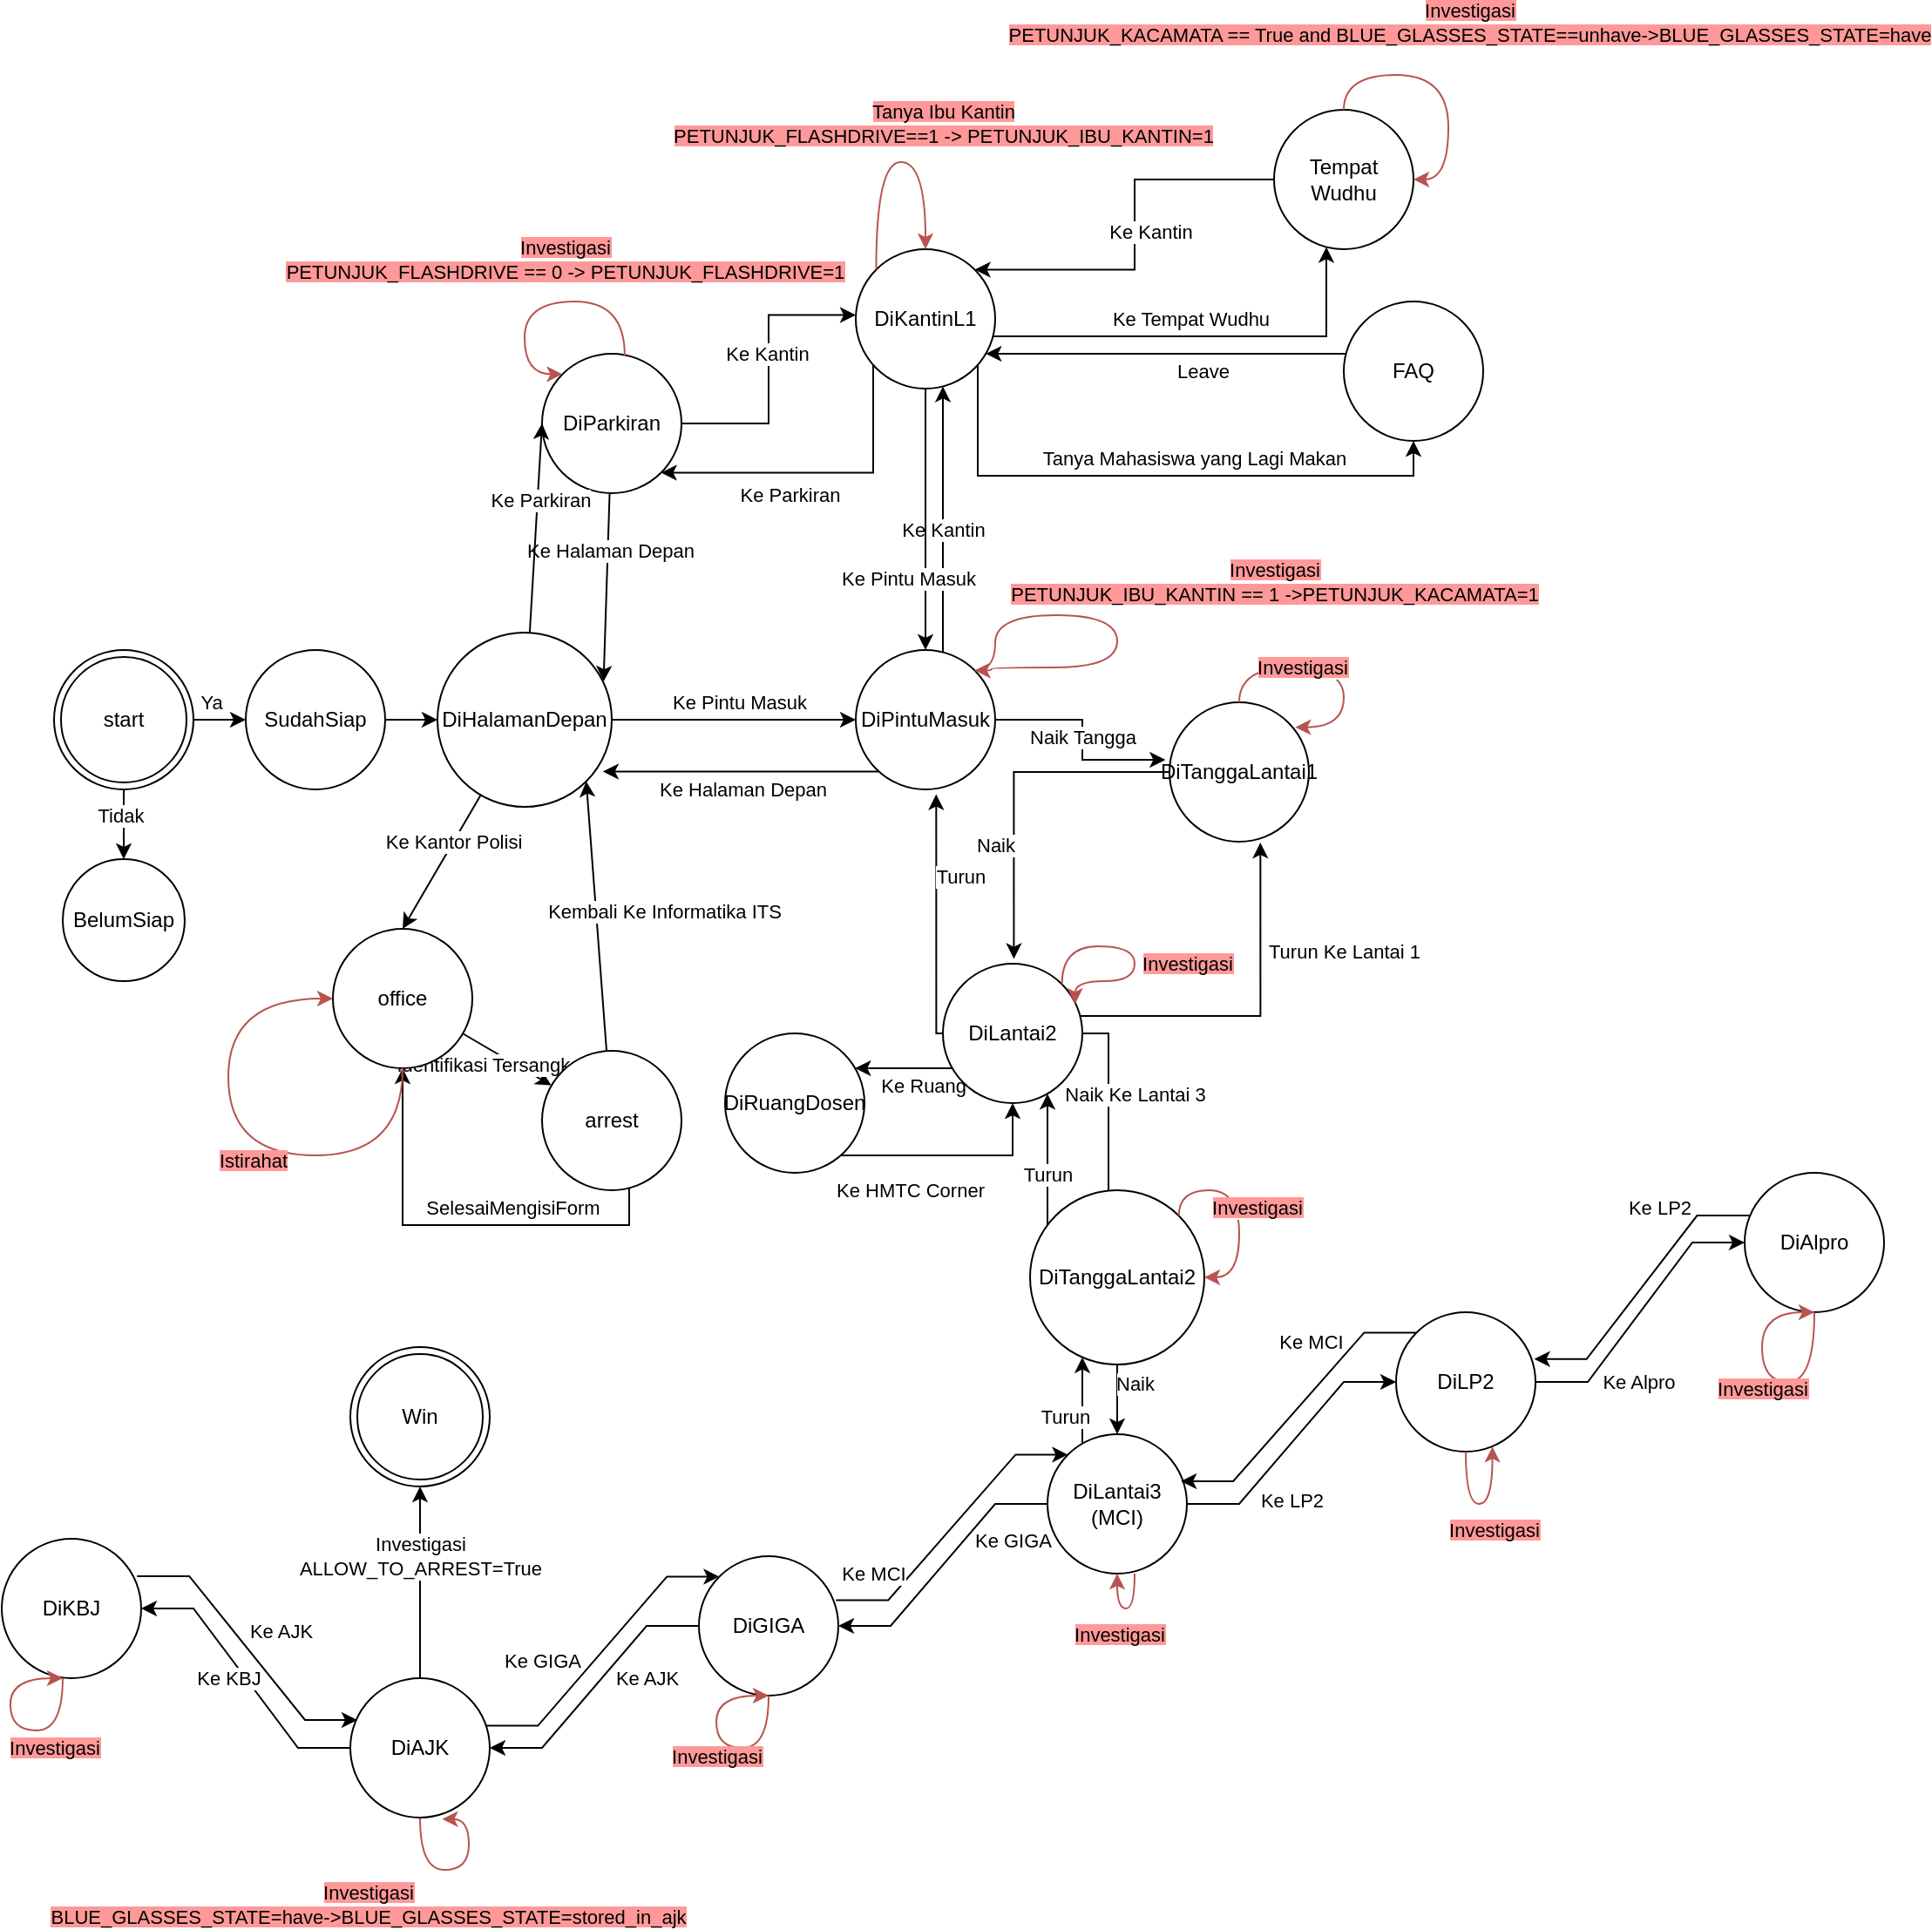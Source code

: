 <mxfile version="21.1.4" type="github">
  <diagram name="Page-1" id="a4VfMDKpxINX2sIHpQXR">
    <mxGraphModel dx="1967" dy="2180" grid="1" gridSize="10" guides="1" tooltips="1" connect="1" arrows="1" fold="1" page="1" pageScale="1" pageWidth="850" pageHeight="1100" math="0" shadow="0">
      <root>
        <mxCell id="0" />
        <mxCell id="1" parent="0" />
        <mxCell id="wOhKXllFgkgMSMnQ2QyS-3" style="edgeStyle=orthogonalEdgeStyle;rounded=0;orthogonalLoop=1;jettySize=auto;html=1;entryX=0;entryY=0.5;entryDx=0;entryDy=0;" parent="1" source="wOhKXllFgkgMSMnQ2QyS-1" target="wOhKXllFgkgMSMnQ2QyS-2" edge="1">
          <mxGeometry relative="1" as="geometry" />
        </mxCell>
        <mxCell id="wOhKXllFgkgMSMnQ2QyS-4" value="Ya" style="edgeLabel;html=1;align=center;verticalAlign=middle;resizable=0;points=[];" parent="wOhKXllFgkgMSMnQ2QyS-3" vertex="1" connectable="0">
          <mxGeometry x="0.23" y="1" relative="1" as="geometry">
            <mxPoint x="-1" y="-9" as="offset" />
          </mxGeometry>
        </mxCell>
        <mxCell id="wOhKXllFgkgMSMnQ2QyS-6" style="rounded=0;orthogonalLoop=1;jettySize=auto;html=1;" parent="1" source="wOhKXllFgkgMSMnQ2QyS-1" target="wOhKXllFgkgMSMnQ2QyS-8" edge="1">
          <mxGeometry relative="1" as="geometry">
            <mxPoint x="150" y="420" as="targetPoint" />
          </mxGeometry>
        </mxCell>
        <mxCell id="wOhKXllFgkgMSMnQ2QyS-7" value="Tidak" style="edgeLabel;html=1;align=center;verticalAlign=middle;resizable=0;points=[];" parent="wOhKXllFgkgMSMnQ2QyS-6" vertex="1" connectable="0">
          <mxGeometry x="-0.264" y="-2" relative="1" as="geometry">
            <mxPoint as="offset" />
          </mxGeometry>
        </mxCell>
        <mxCell id="wOhKXllFgkgMSMnQ2QyS-1" value="start" style="ellipse;shape=doubleEllipse;html=1;dashed=0;whiteSpace=wrap;aspect=fixed;" parent="1" vertex="1">
          <mxGeometry x="40" y="220" width="80" height="80" as="geometry" />
        </mxCell>
        <mxCell id="ifHIusebaDyqtSIKKYJp-2" style="rounded=0;orthogonalLoop=1;jettySize=auto;html=1;entryX=0;entryY=0.5;entryDx=0;entryDy=0;elbow=vertical;" parent="1" source="wOhKXllFgkgMSMnQ2QyS-2" target="ifHIusebaDyqtSIKKYJp-1" edge="1">
          <mxGeometry relative="1" as="geometry" />
        </mxCell>
        <mxCell id="wOhKXllFgkgMSMnQ2QyS-2" value="SudahSiap" style="shape=ellipse;html=1;dashed=0;whiteSpace=wrap;aspect=fixed;perimeter=ellipsePerimeter;" parent="1" vertex="1">
          <mxGeometry x="150" y="220" width="80" height="80" as="geometry" />
        </mxCell>
        <mxCell id="wOhKXllFgkgMSMnQ2QyS-8" value="BelumSiap" style="shape=ellipse;html=1;dashed=0;whiteSpace=wrap;aspect=fixed;perimeter=ellipsePerimeter;" parent="1" vertex="1">
          <mxGeometry x="45" y="340" width="70" height="70" as="geometry" />
        </mxCell>
        <mxCell id="ifHIusebaDyqtSIKKYJp-21" style="edgeStyle=orthogonalEdgeStyle;rounded=0;orthogonalLoop=1;jettySize=auto;html=1;entryX=0;entryY=0.472;entryDx=0;entryDy=0;entryPerimeter=0;" parent="1" source="wOhKXllFgkgMSMnQ2QyS-9" target="ifHIusebaDyqtSIKKYJp-20" edge="1">
          <mxGeometry relative="1" as="geometry" />
        </mxCell>
        <mxCell id="ifHIusebaDyqtSIKKYJp-22" value="Ke Kantin" style="edgeLabel;html=1;align=center;verticalAlign=middle;resizable=0;points=[];" parent="ifHIusebaDyqtSIKKYJp-21" vertex="1" connectable="0">
          <mxGeometry x="0.408" y="1" relative="1" as="geometry">
            <mxPoint x="-3" y="23" as="offset" />
          </mxGeometry>
        </mxCell>
        <mxCell id="ifHIusebaDyqtSIKKYJp-23" style="rounded=0;orthogonalLoop=1;jettySize=auto;html=1;entryX=0.953;entryY=0.281;entryDx=0;entryDy=0;entryPerimeter=0;" parent="1" source="wOhKXllFgkgMSMnQ2QyS-9" target="ifHIusebaDyqtSIKKYJp-1" edge="1">
          <mxGeometry relative="1" as="geometry" />
        </mxCell>
        <mxCell id="ifHIusebaDyqtSIKKYJp-24" value="Ke Halaman Depan" style="edgeLabel;html=1;align=center;verticalAlign=middle;resizable=0;points=[];" parent="ifHIusebaDyqtSIKKYJp-23" vertex="1" connectable="0">
          <mxGeometry x="-0.39" y="1" relative="1" as="geometry">
            <mxPoint as="offset" />
          </mxGeometry>
        </mxCell>
        <mxCell id="wOhKXllFgkgMSMnQ2QyS-9" value="DiParkiran" style="shape=ellipse;html=1;dashed=0;whiteSpace=wrap;aspect=fixed;perimeter=ellipsePerimeter;" parent="1" vertex="1">
          <mxGeometry x="320" y="50" width="80" height="80" as="geometry" />
        </mxCell>
        <mxCell id="ifHIusebaDyqtSIKKYJp-3" style="rounded=0;orthogonalLoop=1;jettySize=auto;html=1;entryX=0;entryY=0.5;entryDx=0;entryDy=0;" parent="1" source="ifHIusebaDyqtSIKKYJp-1" target="wOhKXllFgkgMSMnQ2QyS-9" edge="1">
          <mxGeometry relative="1" as="geometry" />
        </mxCell>
        <mxCell id="ifHIusebaDyqtSIKKYJp-4" value="Ke Parkiran" style="edgeLabel;html=1;align=center;verticalAlign=middle;resizable=0;points=[];" parent="ifHIusebaDyqtSIKKYJp-3" vertex="1" connectable="0">
          <mxGeometry x="0.269" y="-1" relative="1" as="geometry">
            <mxPoint as="offset" />
          </mxGeometry>
        </mxCell>
        <mxCell id="ifHIusebaDyqtSIKKYJp-6" style="rounded=0;orthogonalLoop=1;jettySize=auto;html=1;entryX=0;entryY=0.5;entryDx=0;entryDy=0;" parent="1" source="ifHIusebaDyqtSIKKYJp-1" target="ifHIusebaDyqtSIKKYJp-5" edge="1">
          <mxGeometry relative="1" as="geometry">
            <mxPoint x="550" y="380" as="targetPoint" />
          </mxGeometry>
        </mxCell>
        <mxCell id="ifHIusebaDyqtSIKKYJp-7" value="Ke Pintu Masuk" style="edgeLabel;html=1;align=center;verticalAlign=middle;resizable=0;points=[];" parent="ifHIusebaDyqtSIKKYJp-6" vertex="1" connectable="0">
          <mxGeometry x="0.386" y="2" relative="1" as="geometry">
            <mxPoint x="-24" y="-8" as="offset" />
          </mxGeometry>
        </mxCell>
        <mxCell id="ifHIusebaDyqtSIKKYJp-9" style="rounded=0;orthogonalLoop=1;jettySize=auto;html=1;entryX=0.5;entryY=0;entryDx=0;entryDy=0;" parent="1" source="ifHIusebaDyqtSIKKYJp-1" target="ifHIusebaDyqtSIKKYJp-8" edge="1">
          <mxGeometry relative="1" as="geometry" />
        </mxCell>
        <mxCell id="ifHIusebaDyqtSIKKYJp-10" value="Ke Kantor Polisi" style="edgeLabel;html=1;align=center;verticalAlign=middle;resizable=0;points=[];" parent="ifHIusebaDyqtSIKKYJp-9" vertex="1" connectable="0">
          <mxGeometry x="-0.299" y="-1" relative="1" as="geometry">
            <mxPoint as="offset" />
          </mxGeometry>
        </mxCell>
        <mxCell id="ifHIusebaDyqtSIKKYJp-1" value="DiHalamanDepan" style="shape=ellipse;html=1;dashed=0;whiteSpace=wrap;aspect=fixed;perimeter=ellipsePerimeter;" parent="1" vertex="1">
          <mxGeometry x="260" y="210" width="100" height="100" as="geometry" />
        </mxCell>
        <mxCell id="ifHIusebaDyqtSIKKYJp-29" style="edgeStyle=orthogonalEdgeStyle;rounded=0;orthogonalLoop=1;jettySize=auto;html=1;" parent="1" source="ifHIusebaDyqtSIKKYJp-5" target="ifHIusebaDyqtSIKKYJp-20" edge="1">
          <mxGeometry relative="1" as="geometry">
            <Array as="points">
              <mxPoint x="550" y="140" />
              <mxPoint x="550" y="140" />
            </Array>
          </mxGeometry>
        </mxCell>
        <mxCell id="ifHIusebaDyqtSIKKYJp-30" value="Ke Kantin" style="edgeLabel;html=1;align=center;verticalAlign=middle;resizable=0;points=[];" parent="ifHIusebaDyqtSIKKYJp-29" vertex="1" connectable="0">
          <mxGeometry x="0.361" y="1" relative="1" as="geometry">
            <mxPoint x="1" y="33" as="offset" />
          </mxGeometry>
        </mxCell>
        <mxCell id="ifHIusebaDyqtSIKKYJp-32" style="edgeStyle=orthogonalEdgeStyle;rounded=0;orthogonalLoop=1;jettySize=auto;html=1;entryX=-0.029;entryY=0.413;entryDx=0;entryDy=0;entryPerimeter=0;" parent="1" source="ifHIusebaDyqtSIKKYJp-5" target="ifHIusebaDyqtSIKKYJp-31" edge="1">
          <mxGeometry relative="1" as="geometry" />
        </mxCell>
        <mxCell id="ifHIusebaDyqtSIKKYJp-33" value="Naik Tangga" style="edgeLabel;html=1;align=center;verticalAlign=middle;resizable=0;points=[];" parent="ifHIusebaDyqtSIKKYJp-32" vertex="1" connectable="0">
          <mxGeometry x="0.391" y="-2" relative="1" as="geometry">
            <mxPoint x="-11" y="-15" as="offset" />
          </mxGeometry>
        </mxCell>
        <mxCell id="ifHIusebaDyqtSIKKYJp-34" style="edgeStyle=orthogonalEdgeStyle;rounded=0;orthogonalLoop=1;jettySize=auto;html=1;entryX=0.949;entryY=0.797;entryDx=0;entryDy=0;entryPerimeter=0;" parent="1" source="ifHIusebaDyqtSIKKYJp-5" target="ifHIusebaDyqtSIKKYJp-1" edge="1">
          <mxGeometry relative="1" as="geometry">
            <Array as="points">
              <mxPoint x="500" y="290" />
              <mxPoint x="500" y="290" />
            </Array>
          </mxGeometry>
        </mxCell>
        <mxCell id="ifHIusebaDyqtSIKKYJp-35" value="Ke Halaman Depan" style="edgeLabel;html=1;align=center;verticalAlign=middle;resizable=0;points=[];" parent="ifHIusebaDyqtSIKKYJp-34" vertex="1" connectable="0">
          <mxGeometry x="0.143" y="-3" relative="1" as="geometry">
            <mxPoint x="12" y="13" as="offset" />
          </mxGeometry>
        </mxCell>
        <mxCell id="ifHIusebaDyqtSIKKYJp-5" value="DiPintuMasuk" style="shape=ellipse;html=1;dashed=0;whiteSpace=wrap;aspect=fixed;perimeter=ellipsePerimeter;" parent="1" vertex="1">
          <mxGeometry x="500" y="220" width="80" height="80" as="geometry" />
        </mxCell>
        <mxCell id="ifHIusebaDyqtSIKKYJp-12" style="rounded=0;orthogonalLoop=1;jettySize=auto;html=1;" parent="1" source="ifHIusebaDyqtSIKKYJp-8" target="ifHIusebaDyqtSIKKYJp-11" edge="1">
          <mxGeometry relative="1" as="geometry" />
        </mxCell>
        <mxCell id="ifHIusebaDyqtSIKKYJp-13" value="Identifikasi Tersangka" style="edgeLabel;html=1;align=center;verticalAlign=middle;resizable=0;points=[];" parent="ifHIusebaDyqtSIKKYJp-12" vertex="1" connectable="0">
          <mxGeometry x="0.281" y="1" relative="1" as="geometry">
            <mxPoint x="-19" as="offset" />
          </mxGeometry>
        </mxCell>
        <mxCell id="ifHIusebaDyqtSIKKYJp-8" value="office" style="shape=ellipse;html=1;dashed=0;whiteSpace=wrap;aspect=fixed;perimeter=ellipsePerimeter;" parent="1" vertex="1">
          <mxGeometry x="200" y="380" width="80" height="80" as="geometry" />
        </mxCell>
        <mxCell id="ifHIusebaDyqtSIKKYJp-14" style="rounded=0;orthogonalLoop=1;jettySize=auto;html=1;entryX=1;entryY=1;entryDx=0;entryDy=0;" parent="1" source="ifHIusebaDyqtSIKKYJp-11" target="ifHIusebaDyqtSIKKYJp-1" edge="1">
          <mxGeometry relative="1" as="geometry" />
        </mxCell>
        <mxCell id="ifHIusebaDyqtSIKKYJp-15" value="Kembali Ke Informatika ITS" style="edgeLabel;html=1;align=center;verticalAlign=middle;resizable=0;points=[];" parent="ifHIusebaDyqtSIKKYJp-14" vertex="1" connectable="0">
          <mxGeometry x="0.243" y="-2" relative="1" as="geometry">
            <mxPoint x="38" y="16" as="offset" />
          </mxGeometry>
        </mxCell>
        <mxCell id="ifHIusebaDyqtSIKKYJp-18" style="edgeStyle=orthogonalEdgeStyle;rounded=0;orthogonalLoop=1;jettySize=auto;html=1;" parent="1" source="ifHIusebaDyqtSIKKYJp-11" target="ifHIusebaDyqtSIKKYJp-8" edge="1">
          <mxGeometry relative="1" as="geometry">
            <Array as="points">
              <mxPoint x="370" y="550" />
              <mxPoint x="240" y="550" />
            </Array>
          </mxGeometry>
        </mxCell>
        <mxCell id="ifHIusebaDyqtSIKKYJp-19" value="SelesaiMengisiForm" style="edgeLabel;html=1;align=center;verticalAlign=middle;resizable=0;points=[];" parent="ifHIusebaDyqtSIKKYJp-18" vertex="1" connectable="0">
          <mxGeometry x="0.025" y="-1" relative="1" as="geometry">
            <mxPoint x="35" y="-9" as="offset" />
          </mxGeometry>
        </mxCell>
        <mxCell id="ifHIusebaDyqtSIKKYJp-11" value="arrest" style="shape=ellipse;html=1;dashed=0;whiteSpace=wrap;aspect=fixed;perimeter=ellipsePerimeter;" parent="1" vertex="1">
          <mxGeometry x="320" y="450" width="80" height="80" as="geometry" />
        </mxCell>
        <mxCell id="ifHIusebaDyqtSIKKYJp-16" style="edgeStyle=orthogonalEdgeStyle;rounded=0;orthogonalLoop=1;jettySize=auto;html=1;curved=1;fillColor=#f8cecc;strokeColor=#b85450;" parent="1" source="ifHIusebaDyqtSIKKYJp-8" target="ifHIusebaDyqtSIKKYJp-8" edge="1">
          <mxGeometry relative="1" as="geometry">
            <Array as="points">
              <mxPoint x="240" y="510" />
              <mxPoint x="140" y="510" />
              <mxPoint x="140" y="420" />
            </Array>
          </mxGeometry>
        </mxCell>
        <mxCell id="ifHIusebaDyqtSIKKYJp-17" value="&lt;span style=&quot;background-color: rgb(255, 153, 153);&quot;&gt;Istirahat&lt;/span&gt;" style="edgeLabel;html=1;align=center;verticalAlign=middle;resizable=0;points=[];" parent="ifHIusebaDyqtSIKKYJp-16" vertex="1" connectable="0">
          <mxGeometry x="-0.095" y="3" relative="1" as="geometry">
            <mxPoint as="offset" />
          </mxGeometry>
        </mxCell>
        <mxCell id="ifHIusebaDyqtSIKKYJp-56" style="edgeStyle=orthogonalEdgeStyle;rounded=0;orthogonalLoop=1;jettySize=auto;html=1;startArrow=classic;startFill=1;endArrow=none;endFill=0;" parent="1" source="ifHIusebaDyqtSIKKYJp-20" target="ifHIusebaDyqtSIKKYJp-55" edge="1">
          <mxGeometry relative="1" as="geometry">
            <Array as="points">
              <mxPoint x="670" y="50" />
              <mxPoint x="670" y="50" />
            </Array>
          </mxGeometry>
        </mxCell>
        <mxCell id="ifHIusebaDyqtSIKKYJp-57" value="Leave" style="edgeLabel;html=1;align=center;verticalAlign=middle;resizable=0;points=[];" parent="ifHIusebaDyqtSIKKYJp-56" vertex="1" connectable="0">
          <mxGeometry x="0.793" y="1" relative="1" as="geometry">
            <mxPoint x="-61" y="11" as="offset" />
          </mxGeometry>
        </mxCell>
        <mxCell id="ifHIusebaDyqtSIKKYJp-59" style="edgeStyle=orthogonalEdgeStyle;rounded=0;orthogonalLoop=1;jettySize=auto;html=1;" parent="1" source="ifHIusebaDyqtSIKKYJp-20" target="ifHIusebaDyqtSIKKYJp-58" edge="1">
          <mxGeometry relative="1" as="geometry">
            <Array as="points">
              <mxPoint x="770" y="40" />
            </Array>
          </mxGeometry>
        </mxCell>
        <mxCell id="ifHIusebaDyqtSIKKYJp-60" value="Ke Tempat Wudhu" style="edgeLabel;html=1;align=center;verticalAlign=middle;resizable=0;points=[];" parent="ifHIusebaDyqtSIKKYJp-59" vertex="1" connectable="0">
          <mxGeometry x="0.281" relative="1" as="geometry">
            <mxPoint x="-42" y="-10" as="offset" />
          </mxGeometry>
        </mxCell>
        <mxCell id="ifHIusebaDyqtSIKKYJp-61" style="edgeStyle=orthogonalEdgeStyle;rounded=0;orthogonalLoop=1;jettySize=auto;html=1;entryX=1;entryY=1;entryDx=0;entryDy=0;" parent="1" source="ifHIusebaDyqtSIKKYJp-20" target="wOhKXllFgkgMSMnQ2QyS-9" edge="1">
          <mxGeometry relative="1" as="geometry">
            <Array as="points">
              <mxPoint x="510" y="118" />
            </Array>
          </mxGeometry>
        </mxCell>
        <mxCell id="ifHIusebaDyqtSIKKYJp-62" value="Ke Parkiran" style="edgeLabel;html=1;align=center;verticalAlign=middle;resizable=0;points=[];" parent="ifHIusebaDyqtSIKKYJp-61" vertex="1" connectable="0">
          <mxGeometry x="0.472" y="2" relative="1" as="geometry">
            <mxPoint x="25" y="10" as="offset" />
          </mxGeometry>
        </mxCell>
        <mxCell id="ifHIusebaDyqtSIKKYJp-63" style="edgeStyle=orthogonalEdgeStyle;rounded=0;orthogonalLoop=1;jettySize=auto;html=1;" parent="1" source="ifHIusebaDyqtSIKKYJp-20" target="ifHIusebaDyqtSIKKYJp-5" edge="1">
          <mxGeometry relative="1" as="geometry">
            <Array as="points">
              <mxPoint x="540" y="180" />
              <mxPoint x="540" y="180" />
            </Array>
          </mxGeometry>
        </mxCell>
        <mxCell id="ifHIusebaDyqtSIKKYJp-64" value="Ke Pintu Masuk" style="edgeLabel;html=1;align=center;verticalAlign=middle;resizable=0;points=[];" parent="ifHIusebaDyqtSIKKYJp-63" vertex="1" connectable="0">
          <mxGeometry x="0.783" y="-2" relative="1" as="geometry">
            <mxPoint x="-8" y="-25" as="offset" />
          </mxGeometry>
        </mxCell>
        <mxCell id="ifHIusebaDyqtSIKKYJp-20" value="DiKantinL1" style="shape=ellipse;html=1;dashed=0;whiteSpace=wrap;aspect=fixed;perimeter=ellipsePerimeter;" parent="1" vertex="1">
          <mxGeometry x="500" y="-10" width="80" height="80" as="geometry" />
        </mxCell>
        <mxCell id="ifHIusebaDyqtSIKKYJp-25" style="edgeStyle=orthogonalEdgeStyle;rounded=0;orthogonalLoop=1;jettySize=auto;html=1;exitX=0.593;exitY=0.011;exitDx=0;exitDy=0;exitPerimeter=0;fillColor=#f8cecc;strokeColor=#b85450;curved=1;entryX=0;entryY=0;entryDx=0;entryDy=0;" parent="1" source="wOhKXllFgkgMSMnQ2QyS-9" edge="1" target="wOhKXllFgkgMSMnQ2QyS-9">
          <mxGeometry relative="1" as="geometry">
            <mxPoint x="510" y="-80" as="targetPoint" />
            <Array as="points">
              <mxPoint x="367" y="20" />
              <mxPoint x="310" y="20" />
              <mxPoint x="310" y="62" />
            </Array>
          </mxGeometry>
        </mxCell>
        <mxCell id="ifHIusebaDyqtSIKKYJp-26" value="&lt;span style=&quot;background-color: rgb(255, 153, 153);&quot;&gt;Investigasi&lt;br&gt;PETUNJUK_FLASHDRIVE == 0 -&amp;gt; PETUNJUK_FLASHDRIVE=1&lt;/span&gt;" style="edgeLabel;html=1;align=center;verticalAlign=middle;resizable=0;points=[];" parent="ifHIusebaDyqtSIKKYJp-25" vertex="1" connectable="0">
          <mxGeometry x="-0.128" y="-2" relative="1" as="geometry">
            <mxPoint y="-22" as="offset" />
          </mxGeometry>
        </mxCell>
        <mxCell id="ifHIusebaDyqtSIKKYJp-27" style="edgeStyle=orthogonalEdgeStyle;rounded=0;orthogonalLoop=1;jettySize=auto;html=1;curved=1;fillColor=#f8cecc;strokeColor=#b85450;exitX=1;exitY=0;exitDx=0;exitDy=0;entryX=1;entryY=0;entryDx=0;entryDy=0;" parent="1" source="ifHIusebaDyqtSIKKYJp-5" target="ifHIusebaDyqtSIKKYJp-5" edge="1">
          <mxGeometry relative="1" as="geometry">
            <Array as="points">
              <mxPoint x="580" y="232" />
              <mxPoint x="580" y="200" />
              <mxPoint x="650" y="200" />
              <mxPoint x="650" y="230" />
              <mxPoint x="578" y="230" />
              <mxPoint x="578" y="232" />
            </Array>
            <mxPoint x="578" y="232" as="sourcePoint" />
            <mxPoint x="690" y="240" as="targetPoint" />
          </mxGeometry>
        </mxCell>
        <mxCell id="ifHIusebaDyqtSIKKYJp-28" value="&lt;span style=&quot;background-color: rgb(255, 153, 153);&quot;&gt;Investigasi&lt;br&gt;PETUNJUK_IBU_KANTIN == 1 -&amp;gt;PETUNJUK_KACAMATA=1&lt;/span&gt;" style="edgeLabel;html=1;align=center;verticalAlign=middle;resizable=0;points=[];" parent="ifHIusebaDyqtSIKKYJp-27" vertex="1" connectable="0">
          <mxGeometry x="0.021" relative="1" as="geometry">
            <mxPoint x="90" y="-22" as="offset" />
          </mxGeometry>
        </mxCell>
        <mxCell id="ifHIusebaDyqtSIKKYJp-39" style="edgeStyle=orthogonalEdgeStyle;rounded=0;orthogonalLoop=1;jettySize=auto;html=1;entryX=0.509;entryY=-0.034;entryDx=0;entryDy=0;entryPerimeter=0;" parent="1" source="ifHIusebaDyqtSIKKYJp-31" target="ifHIusebaDyqtSIKKYJp-38" edge="1">
          <mxGeometry relative="1" as="geometry" />
        </mxCell>
        <mxCell id="ifHIusebaDyqtSIKKYJp-40" value="Naik" style="edgeLabel;html=1;align=center;verticalAlign=middle;resizable=0;points=[];" parent="ifHIusebaDyqtSIKKYJp-39" vertex="1" connectable="0">
          <mxGeometry x="0.448" relative="1" as="geometry">
            <mxPoint x="-11" y="-11" as="offset" />
          </mxGeometry>
        </mxCell>
        <mxCell id="ifHIusebaDyqtSIKKYJp-31" value="DiTanggaLantai1" style="shape=ellipse;html=1;dashed=0;whiteSpace=wrap;aspect=fixed;perimeter=ellipsePerimeter;" parent="1" vertex="1">
          <mxGeometry x="680" y="250" width="80" height="80" as="geometry" />
        </mxCell>
        <mxCell id="ifHIusebaDyqtSIKKYJp-36" style="edgeStyle=orthogonalEdgeStyle;rounded=0;orthogonalLoop=1;jettySize=auto;html=1;entryX=0.902;entryY=0.179;entryDx=0;entryDy=0;entryPerimeter=0;fillColor=#f8cecc;strokeColor=#b85450;curved=1;" parent="1" source="ifHIusebaDyqtSIKKYJp-31" target="ifHIusebaDyqtSIKKYJp-31" edge="1">
          <mxGeometry relative="1" as="geometry">
            <Array as="points">
              <mxPoint x="720" y="230" />
              <mxPoint x="780" y="230" />
              <mxPoint x="780" y="264" />
            </Array>
          </mxGeometry>
        </mxCell>
        <mxCell id="ifHIusebaDyqtSIKKYJp-37" value="&lt;span style=&quot;background-color: rgb(255, 153, 153);&quot;&gt;Investigasi&lt;/span&gt;" style="edgeLabel;html=1;align=center;verticalAlign=middle;resizable=0;points=[];" parent="ifHIusebaDyqtSIKKYJp-36" vertex="1" connectable="0">
          <mxGeometry x="-0.216" relative="1" as="geometry">
            <mxPoint as="offset" />
          </mxGeometry>
        </mxCell>
        <mxCell id="ifHIusebaDyqtSIKKYJp-41" style="edgeStyle=orthogonalEdgeStyle;rounded=0;orthogonalLoop=1;jettySize=auto;html=1;entryX=0.577;entryY=1.035;entryDx=0;entryDy=0;entryPerimeter=0;" parent="1" source="ifHIusebaDyqtSIKKYJp-38" target="ifHIusebaDyqtSIKKYJp-5" edge="1">
          <mxGeometry relative="1" as="geometry">
            <Array as="points">
              <mxPoint x="546" y="440" />
            </Array>
          </mxGeometry>
        </mxCell>
        <mxCell id="ifHIusebaDyqtSIKKYJp-42" value="Turun" style="edgeLabel;html=1;align=center;verticalAlign=middle;resizable=0;points=[];" parent="ifHIusebaDyqtSIKKYJp-41" vertex="1" connectable="0">
          <mxGeometry x="0.582" relative="1" as="geometry">
            <mxPoint x="14" y="17" as="offset" />
          </mxGeometry>
        </mxCell>
        <mxCell id="ifHIusebaDyqtSIKKYJp-45" style="edgeStyle=orthogonalEdgeStyle;rounded=0;orthogonalLoop=1;jettySize=auto;html=1;entryX=0.652;entryY=1.007;entryDx=0;entryDy=0;entryPerimeter=0;" parent="1" source="ifHIusebaDyqtSIKKYJp-38" target="ifHIusebaDyqtSIKKYJp-31" edge="1">
          <mxGeometry relative="1" as="geometry">
            <Array as="points">
              <mxPoint x="730" y="430" />
              <mxPoint x="730" y="430" />
            </Array>
          </mxGeometry>
        </mxCell>
        <mxCell id="ifHIusebaDyqtSIKKYJp-46" value="Turun Ke Lantai 1" style="edgeLabel;html=1;align=center;verticalAlign=middle;resizable=0;points=[];" parent="ifHIusebaDyqtSIKKYJp-45" vertex="1" connectable="0">
          <mxGeometry x="0.383" y="-1" relative="1" as="geometry">
            <mxPoint x="47" as="offset" />
          </mxGeometry>
        </mxCell>
        <mxCell id="ifHIusebaDyqtSIKKYJp-48" style="edgeStyle=orthogonalEdgeStyle;rounded=0;orthogonalLoop=1;jettySize=auto;html=1;entryX=0.443;entryY=0.007;entryDx=0;entryDy=0;entryPerimeter=0;" parent="1" source="ifHIusebaDyqtSIKKYJp-38" target="ifHIusebaDyqtSIKKYJp-47" edge="1">
          <mxGeometry relative="1" as="geometry">
            <Array as="points">
              <mxPoint x="645" y="440" />
              <mxPoint x="645" y="535" />
            </Array>
          </mxGeometry>
        </mxCell>
        <mxCell id="ifHIusebaDyqtSIKKYJp-49" value="Naik Ke Lantai 3" style="edgeLabel;html=1;align=center;verticalAlign=middle;resizable=0;points=[];" parent="ifHIusebaDyqtSIKKYJp-48" vertex="1" connectable="0">
          <mxGeometry x="0.418" y="-1" relative="1" as="geometry">
            <mxPoint x="16" y="-32" as="offset" />
          </mxGeometry>
        </mxCell>
        <mxCell id="ifHIusebaDyqtSIKKYJp-51" style="edgeStyle=orthogonalEdgeStyle;rounded=0;orthogonalLoop=1;jettySize=auto;html=1;" parent="1" source="ifHIusebaDyqtSIKKYJp-38" target="ifHIusebaDyqtSIKKYJp-50" edge="1">
          <mxGeometry relative="1" as="geometry">
            <Array as="points">
              <mxPoint x="540" y="460" />
              <mxPoint x="540" y="460" />
            </Array>
            <mxPoint x="660" y="470" as="sourcePoint" />
          </mxGeometry>
        </mxCell>
        <mxCell id="ifHIusebaDyqtSIKKYJp-52" value="Ke Ruang Dosen" style="edgeLabel;html=1;align=center;verticalAlign=middle;resizable=0;points=[];" parent="ifHIusebaDyqtSIKKYJp-51" vertex="1" connectable="0">
          <mxGeometry x="-0.231" y="1" relative="1" as="geometry">
            <mxPoint x="22" y="9" as="offset" />
          </mxGeometry>
        </mxCell>
        <mxCell id="ifHIusebaDyqtSIKKYJp-38" value="DiLantai2" style="shape=ellipse;html=1;dashed=0;whiteSpace=wrap;aspect=fixed;perimeter=ellipsePerimeter;" parent="1" vertex="1">
          <mxGeometry x="550" y="400" width="80" height="80" as="geometry" />
        </mxCell>
        <mxCell id="ifHIusebaDyqtSIKKYJp-43" style="edgeStyle=orthogonalEdgeStyle;rounded=0;orthogonalLoop=1;jettySize=auto;html=1;fillColor=#f8cecc;strokeColor=#b85450;curved=1;exitX=1;exitY=0;exitDx=0;exitDy=0;entryX=0.948;entryY=0.289;entryDx=0;entryDy=0;entryPerimeter=0;" parent="1" source="ifHIusebaDyqtSIKKYJp-38" target="ifHIusebaDyqtSIKKYJp-38" edge="1">
          <mxGeometry relative="1" as="geometry">
            <Array as="points">
              <mxPoint x="618" y="390" />
              <mxPoint x="660" y="390" />
              <mxPoint x="660" y="410" />
              <mxPoint x="626" y="410" />
            </Array>
          </mxGeometry>
        </mxCell>
        <mxCell id="ifHIusebaDyqtSIKKYJp-44" value="&lt;span style=&quot;background-color: rgb(255, 153, 153);&quot;&gt;Investigasi&lt;/span&gt;" style="edgeLabel;html=1;align=center;verticalAlign=middle;resizable=0;points=[];" parent="ifHIusebaDyqtSIKKYJp-43" vertex="1" connectable="0">
          <mxGeometry x="-0.173" y="2" relative="1" as="geometry">
            <mxPoint x="39" y="12" as="offset" />
          </mxGeometry>
        </mxCell>
        <mxCell id="ifHIusebaDyqtSIKKYJp-73" style="edgeStyle=orthogonalEdgeStyle;rounded=0;orthogonalLoop=1;jettySize=auto;html=1;" parent="1" source="ifHIusebaDyqtSIKKYJp-47" target="ifHIusebaDyqtSIKKYJp-72" edge="1">
          <mxGeometry relative="1" as="geometry" />
        </mxCell>
        <mxCell id="ifHIusebaDyqtSIKKYJp-74" value="Naik" style="edgeLabel;html=1;align=center;verticalAlign=middle;resizable=0;points=[];" parent="ifHIusebaDyqtSIKKYJp-73" vertex="1" connectable="0">
          <mxGeometry x="0.013" relative="1" as="geometry">
            <mxPoint x="10" y="-10" as="offset" />
          </mxGeometry>
        </mxCell>
        <mxCell id="ifHIusebaDyqtSIKKYJp-75" style="edgeStyle=orthogonalEdgeStyle;rounded=0;orthogonalLoop=1;jettySize=auto;html=1;" parent="1" source="ifHIusebaDyqtSIKKYJp-47" target="ifHIusebaDyqtSIKKYJp-38" edge="1">
          <mxGeometry relative="1" as="geometry">
            <Array as="points">
              <mxPoint x="610" y="510" />
              <mxPoint x="610" y="510" />
            </Array>
          </mxGeometry>
        </mxCell>
        <mxCell id="ifHIusebaDyqtSIKKYJp-76" value="Turun" style="edgeLabel;html=1;align=center;verticalAlign=middle;resizable=0;points=[];" parent="ifHIusebaDyqtSIKKYJp-75" vertex="1" connectable="0">
          <mxGeometry x="0.529" y="-1" relative="1" as="geometry">
            <mxPoint x="-1" y="28" as="offset" />
          </mxGeometry>
        </mxCell>
        <mxCell id="ifHIusebaDyqtSIKKYJp-47" value="DiTanggaLantai2" style="shape=ellipse;html=1;dashed=0;whiteSpace=wrap;aspect=fixed;perimeter=ellipsePerimeter;" parent="1" vertex="1">
          <mxGeometry x="600" y="530" width="100" height="100" as="geometry" />
        </mxCell>
        <mxCell id="ifHIusebaDyqtSIKKYJp-109" value="Ke HMTC Corner" style="edgeStyle=orthogonalEdgeStyle;rounded=0;orthogonalLoop=1;jettySize=auto;html=1;" parent="1" source="ifHIusebaDyqtSIKKYJp-50" target="ifHIusebaDyqtSIKKYJp-38" edge="1">
          <mxGeometry x="-0.383" y="-20" relative="1" as="geometry">
            <Array as="points">
              <mxPoint x="590" y="510" />
            </Array>
            <mxPoint as="offset" />
          </mxGeometry>
        </mxCell>
        <mxCell id="ifHIusebaDyqtSIKKYJp-50" value="DiRuangDosen" style="shape=ellipse;html=1;dashed=0;whiteSpace=wrap;aspect=fixed;perimeter=ellipsePerimeter;" parent="1" vertex="1">
          <mxGeometry x="425" y="440" width="80" height="80" as="geometry" />
        </mxCell>
        <mxCell id="ifHIusebaDyqtSIKKYJp-53" style="edgeStyle=orthogonalEdgeStyle;rounded=0;orthogonalLoop=1;jettySize=auto;html=1;fillColor=#f8cecc;strokeColor=#b85450;curved=1;exitX=0;exitY=0;exitDx=0;exitDy=0;entryX=0.5;entryY=0;entryDx=0;entryDy=0;" parent="1" source="ifHIusebaDyqtSIKKYJp-20" target="ifHIusebaDyqtSIKKYJp-20" edge="1">
          <mxGeometry relative="1" as="geometry">
            <Array as="points">
              <mxPoint x="512" y="-60" />
              <mxPoint x="540" y="-60" />
            </Array>
          </mxGeometry>
        </mxCell>
        <mxCell id="ifHIusebaDyqtSIKKYJp-54" value="&lt;span style=&quot;background-color: rgb(255, 153, 153);&quot;&gt;Tanya Ibu Kantin&lt;br&gt;PETUNJUK_FLASHDRIVE==1 -&amp;gt; PETUNJUK_IBU_KANTIN=1&lt;/span&gt;" style="edgeLabel;html=1;align=center;verticalAlign=middle;resizable=0;points=[];" parent="ifHIusebaDyqtSIKKYJp-53" vertex="1" connectable="0">
          <mxGeometry x="0.265" y="-1" relative="1" as="geometry">
            <mxPoint x="11" y="-23" as="offset" />
          </mxGeometry>
        </mxCell>
        <mxCell id="ifHIusebaDyqtSIKKYJp-65" style="edgeStyle=orthogonalEdgeStyle;rounded=0;orthogonalLoop=1;jettySize=auto;html=1;startArrow=classic;startFill=1;endArrow=none;endFill=0;" parent="1" source="ifHIusebaDyqtSIKKYJp-55" target="ifHIusebaDyqtSIKKYJp-20" edge="1">
          <mxGeometry relative="1" as="geometry">
            <Array as="points">
              <mxPoint x="820" y="120" />
              <mxPoint x="570" y="120" />
            </Array>
          </mxGeometry>
        </mxCell>
        <mxCell id="ifHIusebaDyqtSIKKYJp-66" value="Tanya Mahasiswa yang Lagi Makan" style="edgeLabel;html=1;align=center;verticalAlign=middle;resizable=0;points=[];" parent="ifHIusebaDyqtSIKKYJp-65" vertex="1" connectable="0">
          <mxGeometry x="-0.242" relative="1" as="geometry">
            <mxPoint x="-20" y="-10" as="offset" />
          </mxGeometry>
        </mxCell>
        <mxCell id="ifHIusebaDyqtSIKKYJp-55" value="FAQ" style="shape=ellipse;html=1;dashed=0;whiteSpace=wrap;aspect=fixed;perimeter=ellipsePerimeter;" parent="1" vertex="1">
          <mxGeometry x="780" y="20" width="80" height="80" as="geometry" />
        </mxCell>
        <mxCell id="ifHIusebaDyqtSIKKYJp-69" style="edgeStyle=orthogonalEdgeStyle;rounded=0;orthogonalLoop=1;jettySize=auto;html=1;entryX=1;entryY=0;entryDx=0;entryDy=0;" parent="1" source="ifHIusebaDyqtSIKKYJp-58" target="ifHIusebaDyqtSIKKYJp-20" edge="1">
          <mxGeometry relative="1" as="geometry" />
        </mxCell>
        <mxCell id="ifHIusebaDyqtSIKKYJp-70" value="Ke Kantin" style="edgeLabel;html=1;align=center;verticalAlign=middle;resizable=0;points=[];" parent="ifHIusebaDyqtSIKKYJp-69" vertex="1" connectable="0">
          <mxGeometry x="-0.394" y="2" relative="1" as="geometry">
            <mxPoint x="-4" y="28" as="offset" />
          </mxGeometry>
        </mxCell>
        <mxCell id="ifHIusebaDyqtSIKKYJp-58" value="Tempat Wudhu" style="ellipse;whiteSpace=wrap;html=1;aspect=fixed;" parent="1" vertex="1">
          <mxGeometry x="740" y="-90" width="80" height="80" as="geometry" />
        </mxCell>
        <mxCell id="ifHIusebaDyqtSIKKYJp-67" style="edgeStyle=orthogonalEdgeStyle;rounded=0;orthogonalLoop=1;jettySize=auto;html=1;fillColor=#f8cecc;strokeColor=#b85450;curved=1;exitX=0.5;exitY=0;exitDx=0;exitDy=0;entryX=1;entryY=0.5;entryDx=0;entryDy=0;" parent="1" source="ifHIusebaDyqtSIKKYJp-58" target="ifHIusebaDyqtSIKKYJp-58" edge="1">
          <mxGeometry relative="1" as="geometry">
            <Array as="points">
              <mxPoint x="780" y="-110" />
              <mxPoint x="840" y="-110" />
              <mxPoint x="840" y="-50" />
            </Array>
          </mxGeometry>
        </mxCell>
        <mxCell id="ifHIusebaDyqtSIKKYJp-68" value="&lt;span style=&quot;background-color: rgb(255, 153, 153);&quot;&gt;Investigasi&lt;br&gt;PETUNJUK_KACAMATA == True and BLUE_GLASSES_STATE==unhave-&amp;gt;BLUE_GLASSES_STATE=have&lt;/span&gt;" style="edgeLabel;html=1;align=center;verticalAlign=middle;resizable=0;points=[];" parent="ifHIusebaDyqtSIKKYJp-67" vertex="1" connectable="0">
          <mxGeometry x="-0.142" relative="1" as="geometry">
            <mxPoint x="23" y="-30" as="offset" />
          </mxGeometry>
        </mxCell>
        <mxCell id="ifHIusebaDyqtSIKKYJp-71" value="&lt;span style=&quot;background-color: rgb(255, 153, 153);&quot;&gt;Investigasi&lt;/span&gt;" style="edgeStyle=orthogonalEdgeStyle;rounded=0;orthogonalLoop=1;jettySize=auto;html=1;fillColor=#f8cecc;strokeColor=#b85450;curved=1;exitX=1;exitY=0;exitDx=0;exitDy=0;entryX=1;entryY=0.5;entryDx=0;entryDy=0;" parent="1" source="ifHIusebaDyqtSIKKYJp-47" target="ifHIusebaDyqtSIKKYJp-47" edge="1">
          <mxGeometry x="-0.006" y="10" relative="1" as="geometry">
            <mxPoint as="offset" />
            <Array as="points">
              <mxPoint x="685" y="530" />
              <mxPoint x="720" y="530" />
              <mxPoint x="720" y="580" />
            </Array>
          </mxGeometry>
        </mxCell>
        <mxCell id="ifHIusebaDyqtSIKKYJp-83" style="edgeStyle=entityRelationEdgeStyle;rounded=0;orthogonalLoop=1;jettySize=auto;html=1;" parent="1" source="ifHIusebaDyqtSIKKYJp-72" target="ifHIusebaDyqtSIKKYJp-82" edge="1">
          <mxGeometry relative="1" as="geometry" />
        </mxCell>
        <mxCell id="ifHIusebaDyqtSIKKYJp-84" value="Ke LP2" style="edgeLabel;html=1;align=center;verticalAlign=middle;resizable=0;points=[];" parent="ifHIusebaDyqtSIKKYJp-83" vertex="1" connectable="0">
          <mxGeometry x="0.394" y="-1" relative="1" as="geometry">
            <mxPoint x="-20" y="55" as="offset" />
          </mxGeometry>
        </mxCell>
        <mxCell id="ifHIusebaDyqtSIKKYJp-85" value="" style="edgeStyle=entityRelationEdgeStyle;rounded=0;orthogonalLoop=1;jettySize=auto;html=1;" parent="1" source="ifHIusebaDyqtSIKKYJp-72" target="ifHIusebaDyqtSIKKYJp-81" edge="1">
          <mxGeometry relative="1" as="geometry" />
        </mxCell>
        <mxCell id="ifHIusebaDyqtSIKKYJp-86" value="Ke GIGA" style="edgeLabel;html=1;align=center;verticalAlign=middle;resizable=0;points=[];" parent="ifHIusebaDyqtSIKKYJp-85" vertex="1" connectable="0">
          <mxGeometry x="-0.179" y="1" relative="1" as="geometry">
            <mxPoint x="30" y="-5" as="offset" />
          </mxGeometry>
        </mxCell>
        <mxCell id="ifHIusebaDyqtSIKKYJp-72" value="DiLantai3&lt;br&gt;(MCI)" style="shape=ellipse;html=1;dashed=0;whiteSpace=wrap;aspect=fixed;perimeter=ellipsePerimeter;" parent="1" vertex="1">
          <mxGeometry x="610" y="670" width="80" height="80" as="geometry" />
        </mxCell>
        <mxCell id="ifHIusebaDyqtSIKKYJp-77" style="edgeStyle=orthogonalEdgeStyle;rounded=0;orthogonalLoop=1;jettySize=auto;html=1;exitX=0.625;exitY=1;exitDx=0;exitDy=0;exitPerimeter=0;fillColor=#f8cecc;strokeColor=#b85450;curved=1;" parent="1" source="ifHIusebaDyqtSIKKYJp-72" target="ifHIusebaDyqtSIKKYJp-72" edge="1">
          <mxGeometry relative="1" as="geometry" />
        </mxCell>
        <mxCell id="ifHIusebaDyqtSIKKYJp-78" value="&lt;span style=&quot;background-color: rgb(255, 153, 153);&quot;&gt;Investigasi&lt;/span&gt;" style="edgeLabel;html=1;align=center;verticalAlign=middle;resizable=0;points=[];" parent="ifHIusebaDyqtSIKKYJp-77" vertex="1" connectable="0">
          <mxGeometry x="0.163" relative="1" as="geometry">
            <mxPoint y="15" as="offset" />
          </mxGeometry>
        </mxCell>
        <mxCell id="ifHIusebaDyqtSIKKYJp-105" value="Ke AJK" style="edgeStyle=entityRelationEdgeStyle;rounded=0;orthogonalLoop=1;jettySize=auto;html=1;" parent="1" source="ifHIusebaDyqtSIKKYJp-81" target="ifHIusebaDyqtSIKKYJp-104" edge="1">
          <mxGeometry x="-0.306" y="20" relative="1" as="geometry">
            <mxPoint as="offset" />
          </mxGeometry>
        </mxCell>
        <mxCell id="ifHIusebaDyqtSIKKYJp-106" value="Ke MCI" style="edgeStyle=entityRelationEdgeStyle;rounded=0;orthogonalLoop=1;jettySize=auto;html=1;entryX=0;entryY=0;entryDx=0;entryDy=0;exitX=0.983;exitY=0.315;exitDx=0;exitDy=0;exitPerimeter=0;" parent="1" source="ifHIusebaDyqtSIKKYJp-81" target="ifHIusebaDyqtSIKKYJp-72" edge="1">
          <mxGeometry x="-0.75" y="15" relative="1" as="geometry">
            <mxPoint as="offset" />
          </mxGeometry>
        </mxCell>
        <mxCell id="ifHIusebaDyqtSIKKYJp-81" value="DiGIGA" style="shape=ellipse;html=1;dashed=0;whiteSpace=wrap;aspect=fixed;perimeter=ellipsePerimeter;" parent="1" vertex="1">
          <mxGeometry x="410" y="740" width="80" height="80" as="geometry" />
        </mxCell>
        <mxCell id="ifHIusebaDyqtSIKKYJp-89" style="edgeStyle=entityRelationEdgeStyle;rounded=0;orthogonalLoop=1;jettySize=auto;html=1;exitX=0;exitY=0;exitDx=0;exitDy=0;entryX=0.957;entryY=0.337;entryDx=0;entryDy=0;entryPerimeter=0;" parent="1" source="ifHIusebaDyqtSIKKYJp-82" target="ifHIusebaDyqtSIKKYJp-72" edge="1">
          <mxGeometry relative="1" as="geometry" />
        </mxCell>
        <mxCell id="ifHIusebaDyqtSIKKYJp-90" value="Ke MCI" style="edgeLabel;html=1;align=center;verticalAlign=middle;resizable=0;points=[];" parent="ifHIusebaDyqtSIKKYJp-89" vertex="1" connectable="0">
          <mxGeometry x="-0.327" relative="1" as="geometry">
            <mxPoint x="-12" y="-16" as="offset" />
          </mxGeometry>
        </mxCell>
        <mxCell id="ifHIusebaDyqtSIKKYJp-92" value="" style="edgeStyle=entityRelationEdgeStyle;rounded=0;orthogonalLoop=1;jettySize=auto;html=1;" parent="1" source="ifHIusebaDyqtSIKKYJp-82" target="ifHIusebaDyqtSIKKYJp-91" edge="1">
          <mxGeometry relative="1" as="geometry" />
        </mxCell>
        <mxCell id="ifHIusebaDyqtSIKKYJp-94" value="Ke Alpro" style="edgeLabel;html=1;align=center;verticalAlign=middle;resizable=0;points=[];" parent="ifHIusebaDyqtSIKKYJp-92" vertex="1" connectable="0">
          <mxGeometry x="-0.277" y="1" relative="1" as="geometry">
            <mxPoint x="13" y="23" as="offset" />
          </mxGeometry>
        </mxCell>
        <mxCell id="ifHIusebaDyqtSIKKYJp-82" value="DiLP2" style="shape=ellipse;html=1;dashed=0;whiteSpace=wrap;aspect=fixed;perimeter=ellipsePerimeter;" parent="1" vertex="1">
          <mxGeometry x="810" y="600" width="80" height="80" as="geometry" />
        </mxCell>
        <mxCell id="ifHIusebaDyqtSIKKYJp-97" style="edgeStyle=orthogonalEdgeStyle;rounded=0;orthogonalLoop=1;jettySize=auto;html=1;" parent="1" source="ifHIusebaDyqtSIKKYJp-104" target="OkBiB3uU69egVVFvyfJi-18" edge="1">
          <mxGeometry relative="1" as="geometry">
            <mxPoint x="110" y="620" as="sourcePoint" />
            <mxPoint x="290" y="690" as="targetPoint" />
          </mxGeometry>
        </mxCell>
        <mxCell id="ifHIusebaDyqtSIKKYJp-98" value="Investigasi&lt;br&gt;ALLOW_TO_ARREST=True" style="edgeLabel;html=1;align=center;verticalAlign=middle;resizable=0;points=[];" parent="ifHIusebaDyqtSIKKYJp-97" vertex="1" connectable="0">
          <mxGeometry x="0.107" y="1" relative="1" as="geometry">
            <mxPoint x="1" y="-9" as="offset" />
          </mxGeometry>
        </mxCell>
        <mxCell id="ifHIusebaDyqtSIKKYJp-101" value="Ke KBJ" style="edgeStyle=entityRelationEdgeStyle;rounded=0;orthogonalLoop=1;jettySize=auto;html=1;" parent="1" source="ifHIusebaDyqtSIKKYJp-104" target="ifHIusebaDyqtSIKKYJp-100" edge="1">
          <mxGeometry x="0.075" y="8" relative="1" as="geometry">
            <mxPoint x="400" y="970" as="sourcePoint" />
            <mxPoint as="offset" />
          </mxGeometry>
        </mxCell>
        <mxCell id="ifHIusebaDyqtSIKKYJp-91" value="DiAlpro" style="shape=ellipse;html=1;dashed=0;whiteSpace=wrap;aspect=fixed;perimeter=ellipsePerimeter;" parent="1" vertex="1">
          <mxGeometry x="1010" y="520" width="80" height="80" as="geometry" />
        </mxCell>
        <mxCell id="ifHIusebaDyqtSIKKYJp-99" value="&lt;span style=&quot;background-color: rgb(255, 153, 153);&quot;&gt;Investigasi&lt;br&gt;BLUE_GLASSES_STATE=have-&amp;gt;BLUE_GLASSES_STATE=stored_in_ajk&lt;/span&gt;" style="edgeStyle=orthogonalEdgeStyle;rounded=0;orthogonalLoop=1;jettySize=auto;html=1;exitX=0.5;exitY=1;exitDx=0;exitDy=0;entryX=0.659;entryY=1.011;entryDx=0;entryDy=0;fillColor=#f8cecc;strokeColor=#b85450;curved=1;entryPerimeter=0;" parent="1" source="ifHIusebaDyqtSIKKYJp-104" target="ifHIusebaDyqtSIKKYJp-104" edge="1">
          <mxGeometry x="-0.414" y="-36" relative="1" as="geometry">
            <Array as="points">
              <mxPoint x="250" y="920" />
              <mxPoint x="278" y="920" />
              <mxPoint x="278" y="891" />
            </Array>
            <mxPoint x="-30" y="-16" as="offset" />
            <mxPoint x="500" y="920" as="sourcePoint" />
            <mxPoint x="670" y="850" as="targetPoint" />
          </mxGeometry>
        </mxCell>
        <mxCell id="ifHIusebaDyqtSIKKYJp-103" value="Ke AJK" style="edgeStyle=entityRelationEdgeStyle;rounded=0;orthogonalLoop=1;jettySize=auto;html=1;exitX=0.97;exitY=0.268;exitDx=0;exitDy=0;exitPerimeter=0;entryX=0.05;entryY=0.3;entryDx=0;entryDy=0;entryPerimeter=0;" parent="1" source="ifHIusebaDyqtSIKKYJp-100" target="ifHIusebaDyqtSIKKYJp-104" edge="1">
          <mxGeometry x="0.046" y="21" relative="1" as="geometry">
            <mxPoint x="220" y="840" as="targetPoint" />
            <mxPoint as="offset" />
          </mxGeometry>
        </mxCell>
        <mxCell id="ifHIusebaDyqtSIKKYJp-100" value="DiKBJ" style="shape=ellipse;html=1;dashed=0;whiteSpace=wrap;aspect=fixed;perimeter=ellipsePerimeter;" parent="1" vertex="1">
          <mxGeometry x="10" y="730" width="80" height="80" as="geometry" />
        </mxCell>
        <mxCell id="ifHIusebaDyqtSIKKYJp-107" value="Ke GIGA" style="edgeStyle=entityRelationEdgeStyle;rounded=0;orthogonalLoop=1;jettySize=auto;html=1;entryX=0;entryY=0;entryDx=0;entryDy=0;exitX=0.97;exitY=0.341;exitDx=0;exitDy=0;exitPerimeter=0;" parent="1" source="ifHIusebaDyqtSIKKYJp-104" target="ifHIusebaDyqtSIKKYJp-81" edge="1">
          <mxGeometry x="-0.31" y="23" relative="1" as="geometry">
            <mxPoint as="offset" />
          </mxGeometry>
        </mxCell>
        <mxCell id="ifHIusebaDyqtSIKKYJp-104" value="DiAJK" style="shape=ellipse;html=1;dashed=0;whiteSpace=wrap;aspect=fixed;perimeter=ellipsePerimeter;" parent="1" vertex="1">
          <mxGeometry x="210" y="810" width="80" height="80" as="geometry" />
        </mxCell>
        <mxCell id="OkBiB3uU69egVVFvyfJi-3" style="edgeStyle=orthogonalEdgeStyle;rounded=0;orthogonalLoop=1;jettySize=auto;html=1;" edge="1" parent="1" source="ifHIusebaDyqtSIKKYJp-72" target="ifHIusebaDyqtSIKKYJp-47">
          <mxGeometry relative="1" as="geometry">
            <Array as="points">
              <mxPoint x="630" y="650" />
              <mxPoint x="630" y="650" />
            </Array>
            <mxPoint x="620" y="560" as="sourcePoint" />
            <mxPoint x="620" y="485" as="targetPoint" />
          </mxGeometry>
        </mxCell>
        <mxCell id="OkBiB3uU69egVVFvyfJi-4" value="Turun" style="edgeLabel;html=1;align=center;verticalAlign=middle;resizable=0;points=[];" vertex="1" connectable="0" parent="OkBiB3uU69egVVFvyfJi-3">
          <mxGeometry x="0.529" y="-1" relative="1" as="geometry">
            <mxPoint x="-11" y="22" as="offset" />
          </mxGeometry>
        </mxCell>
        <mxCell id="OkBiB3uU69egVVFvyfJi-8" style="edgeStyle=entityRelationEdgeStyle;rounded=0;orthogonalLoop=1;jettySize=auto;html=1;entryX=0.991;entryY=0.336;entryDx=0;entryDy=0;entryPerimeter=0;exitX=0.034;exitY=0.307;exitDx=0;exitDy=0;exitPerimeter=0;" edge="1" parent="1" source="ifHIusebaDyqtSIKKYJp-91" target="ifHIusebaDyqtSIKKYJp-82">
          <mxGeometry relative="1" as="geometry">
            <mxPoint x="852" y="582" as="sourcePoint" />
            <mxPoint x="697" y="707" as="targetPoint" />
          </mxGeometry>
        </mxCell>
        <mxCell id="OkBiB3uU69egVVFvyfJi-9" value="Ke LP2" style="edgeLabel;html=1;align=center;verticalAlign=middle;resizable=0;points=[];" vertex="1" connectable="0" parent="OkBiB3uU69egVVFvyfJi-8">
          <mxGeometry x="-0.327" relative="1" as="geometry">
            <mxPoint x="-7" y="-25" as="offset" />
          </mxGeometry>
        </mxCell>
        <mxCell id="OkBiB3uU69egVVFvyfJi-10" style="edgeStyle=orthogonalEdgeStyle;rounded=0;orthogonalLoop=1;jettySize=auto;html=1;fillColor=#f8cecc;strokeColor=#b85450;curved=1;exitX=0.5;exitY=1;exitDx=0;exitDy=0;entryX=0.691;entryY=0.964;entryDx=0;entryDy=0;entryPerimeter=0;" edge="1" parent="1" source="ifHIusebaDyqtSIKKYJp-82" target="ifHIusebaDyqtSIKKYJp-82">
          <mxGeometry relative="1" as="geometry">
            <mxPoint x="670" y="760" as="sourcePoint" />
            <mxPoint x="850" y="720" as="targetPoint" />
            <Array as="points">
              <mxPoint x="850" y="710" />
              <mxPoint x="865" y="710" />
            </Array>
          </mxGeometry>
        </mxCell>
        <mxCell id="OkBiB3uU69egVVFvyfJi-11" value="&lt;span style=&quot;background-color: rgb(255, 153, 153);&quot;&gt;Investigasi&lt;/span&gt;" style="edgeLabel;html=1;align=center;verticalAlign=middle;resizable=0;points=[];" vertex="1" connectable="0" parent="OkBiB3uU69egVVFvyfJi-10">
          <mxGeometry x="0.163" relative="1" as="geometry">
            <mxPoint y="15" as="offset" />
          </mxGeometry>
        </mxCell>
        <mxCell id="OkBiB3uU69egVVFvyfJi-12" style="edgeStyle=orthogonalEdgeStyle;rounded=0;orthogonalLoop=1;jettySize=auto;html=1;fillColor=#f8cecc;strokeColor=#b85450;curved=1;entryX=0.5;entryY=1;entryDx=0;entryDy=0;" edge="1" parent="1" source="ifHIusebaDyqtSIKKYJp-91" target="ifHIusebaDyqtSIKKYJp-91">
          <mxGeometry relative="1" as="geometry">
            <mxPoint x="860" y="690" as="sourcePoint" />
            <mxPoint x="875" y="687" as="targetPoint" />
            <Array as="points">
              <mxPoint x="1050" y="640" />
              <mxPoint x="1020" y="640" />
              <mxPoint x="1020" y="600" />
            </Array>
          </mxGeometry>
        </mxCell>
        <mxCell id="OkBiB3uU69egVVFvyfJi-13" value="&lt;span style=&quot;background-color: rgb(255, 153, 153);&quot;&gt;Investigasi&lt;/span&gt;" style="edgeLabel;html=1;align=center;verticalAlign=middle;resizable=0;points=[];" vertex="1" connectable="0" parent="OkBiB3uU69egVVFvyfJi-12">
          <mxGeometry x="0.163" relative="1" as="geometry">
            <mxPoint y="15" as="offset" />
          </mxGeometry>
        </mxCell>
        <mxCell id="OkBiB3uU69egVVFvyfJi-14" style="edgeStyle=orthogonalEdgeStyle;rounded=0;orthogonalLoop=1;jettySize=auto;html=1;fillColor=#f8cecc;strokeColor=#b85450;curved=1;entryX=0.5;entryY=1;entryDx=0;entryDy=0;" edge="1" parent="1">
          <mxGeometry relative="1" as="geometry">
            <mxPoint x="450" y="820" as="sourcePoint" />
            <mxPoint x="450" y="820" as="targetPoint" />
            <Array as="points">
              <mxPoint x="450" y="850" />
              <mxPoint x="420" y="850" />
              <mxPoint x="420" y="820" />
            </Array>
          </mxGeometry>
        </mxCell>
        <mxCell id="OkBiB3uU69egVVFvyfJi-15" value="&lt;span style=&quot;background-color: rgb(255, 153, 153);&quot;&gt;Investigasi&lt;/span&gt;" style="edgeLabel;html=1;align=center;verticalAlign=middle;resizable=0;points=[];" vertex="1" connectable="0" parent="OkBiB3uU69egVVFvyfJi-14">
          <mxGeometry x="0.163" relative="1" as="geometry">
            <mxPoint y="15" as="offset" />
          </mxGeometry>
        </mxCell>
        <mxCell id="OkBiB3uU69egVVFvyfJi-16" style="edgeStyle=orthogonalEdgeStyle;rounded=0;orthogonalLoop=1;jettySize=auto;html=1;fillColor=#f8cecc;strokeColor=#b85450;curved=1;entryX=0.5;entryY=1;entryDx=0;entryDy=0;" edge="1" parent="1">
          <mxGeometry relative="1" as="geometry">
            <mxPoint x="44.97" y="810" as="sourcePoint" />
            <mxPoint x="44.97" y="810" as="targetPoint" />
            <Array as="points">
              <mxPoint x="44.97" y="840" />
              <mxPoint x="14.97" y="840" />
              <mxPoint x="14.97" y="810" />
            </Array>
          </mxGeometry>
        </mxCell>
        <mxCell id="OkBiB3uU69egVVFvyfJi-17" value="&lt;span style=&quot;background-color: rgb(255, 153, 153);&quot;&gt;Investigasi&lt;/span&gt;" style="edgeLabel;html=1;align=center;verticalAlign=middle;resizable=0;points=[];" vertex="1" connectable="0" parent="OkBiB3uU69egVVFvyfJi-16">
          <mxGeometry x="0.163" relative="1" as="geometry">
            <mxPoint x="25" y="20" as="offset" />
          </mxGeometry>
        </mxCell>
        <mxCell id="OkBiB3uU69egVVFvyfJi-18" value="Win" style="ellipse;shape=doubleEllipse;html=1;dashed=0;whiteSpace=wrap;aspect=fixed;" vertex="1" parent="1">
          <mxGeometry x="210" y="620" width="80" height="80" as="geometry" />
        </mxCell>
      </root>
    </mxGraphModel>
  </diagram>
</mxfile>
